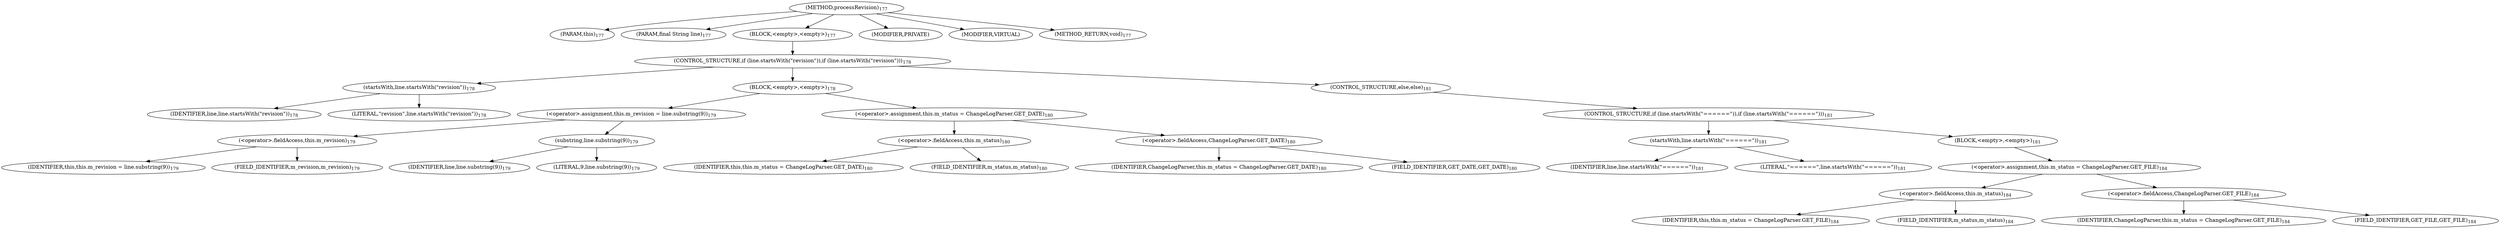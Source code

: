 digraph "processRevision" {  
"275" [label = <(METHOD,processRevision)<SUB>177</SUB>> ]
"276" [label = <(PARAM,this)<SUB>177</SUB>> ]
"277" [label = <(PARAM,final String line)<SUB>177</SUB>> ]
"278" [label = <(BLOCK,&lt;empty&gt;,&lt;empty&gt;)<SUB>177</SUB>> ]
"279" [label = <(CONTROL_STRUCTURE,if (line.startsWith(&quot;revision&quot;)),if (line.startsWith(&quot;revision&quot;)))<SUB>178</SUB>> ]
"280" [label = <(startsWith,line.startsWith(&quot;revision&quot;))<SUB>178</SUB>> ]
"281" [label = <(IDENTIFIER,line,line.startsWith(&quot;revision&quot;))<SUB>178</SUB>> ]
"282" [label = <(LITERAL,&quot;revision&quot;,line.startsWith(&quot;revision&quot;))<SUB>178</SUB>> ]
"283" [label = <(BLOCK,&lt;empty&gt;,&lt;empty&gt;)<SUB>178</SUB>> ]
"284" [label = <(&lt;operator&gt;.assignment,this.m_revision = line.substring(9))<SUB>179</SUB>> ]
"285" [label = <(&lt;operator&gt;.fieldAccess,this.m_revision)<SUB>179</SUB>> ]
"286" [label = <(IDENTIFIER,this,this.m_revision = line.substring(9))<SUB>179</SUB>> ]
"287" [label = <(FIELD_IDENTIFIER,m_revision,m_revision)<SUB>179</SUB>> ]
"288" [label = <(substring,line.substring(9))<SUB>179</SUB>> ]
"289" [label = <(IDENTIFIER,line,line.substring(9))<SUB>179</SUB>> ]
"290" [label = <(LITERAL,9,line.substring(9))<SUB>179</SUB>> ]
"291" [label = <(&lt;operator&gt;.assignment,this.m_status = ChangeLogParser.GET_DATE)<SUB>180</SUB>> ]
"292" [label = <(&lt;operator&gt;.fieldAccess,this.m_status)<SUB>180</SUB>> ]
"293" [label = <(IDENTIFIER,this,this.m_status = ChangeLogParser.GET_DATE)<SUB>180</SUB>> ]
"294" [label = <(FIELD_IDENTIFIER,m_status,m_status)<SUB>180</SUB>> ]
"295" [label = <(&lt;operator&gt;.fieldAccess,ChangeLogParser.GET_DATE)<SUB>180</SUB>> ]
"296" [label = <(IDENTIFIER,ChangeLogParser,this.m_status = ChangeLogParser.GET_DATE)<SUB>180</SUB>> ]
"297" [label = <(FIELD_IDENTIFIER,GET_DATE,GET_DATE)<SUB>180</SUB>> ]
"298" [label = <(CONTROL_STRUCTURE,else,else)<SUB>181</SUB>> ]
"299" [label = <(CONTROL_STRUCTURE,if (line.startsWith(&quot;======&quot;)),if (line.startsWith(&quot;======&quot;)))<SUB>181</SUB>> ]
"300" [label = <(startsWith,line.startsWith(&quot;======&quot;))<SUB>181</SUB>> ]
"301" [label = <(IDENTIFIER,line,line.startsWith(&quot;======&quot;))<SUB>181</SUB>> ]
"302" [label = <(LITERAL,&quot;======&quot;,line.startsWith(&quot;======&quot;))<SUB>181</SUB>> ]
"303" [label = <(BLOCK,&lt;empty&gt;,&lt;empty&gt;)<SUB>181</SUB>> ]
"304" [label = <(&lt;operator&gt;.assignment,this.m_status = ChangeLogParser.GET_FILE)<SUB>184</SUB>> ]
"305" [label = <(&lt;operator&gt;.fieldAccess,this.m_status)<SUB>184</SUB>> ]
"306" [label = <(IDENTIFIER,this,this.m_status = ChangeLogParser.GET_FILE)<SUB>184</SUB>> ]
"307" [label = <(FIELD_IDENTIFIER,m_status,m_status)<SUB>184</SUB>> ]
"308" [label = <(&lt;operator&gt;.fieldAccess,ChangeLogParser.GET_FILE)<SUB>184</SUB>> ]
"309" [label = <(IDENTIFIER,ChangeLogParser,this.m_status = ChangeLogParser.GET_FILE)<SUB>184</SUB>> ]
"310" [label = <(FIELD_IDENTIFIER,GET_FILE,GET_FILE)<SUB>184</SUB>> ]
"311" [label = <(MODIFIER,PRIVATE)> ]
"312" [label = <(MODIFIER,VIRTUAL)> ]
"313" [label = <(METHOD_RETURN,void)<SUB>177</SUB>> ]
  "275" -> "276" 
  "275" -> "277" 
  "275" -> "278" 
  "275" -> "311" 
  "275" -> "312" 
  "275" -> "313" 
  "278" -> "279" 
  "279" -> "280" 
  "279" -> "283" 
  "279" -> "298" 
  "280" -> "281" 
  "280" -> "282" 
  "283" -> "284" 
  "283" -> "291" 
  "284" -> "285" 
  "284" -> "288" 
  "285" -> "286" 
  "285" -> "287" 
  "288" -> "289" 
  "288" -> "290" 
  "291" -> "292" 
  "291" -> "295" 
  "292" -> "293" 
  "292" -> "294" 
  "295" -> "296" 
  "295" -> "297" 
  "298" -> "299" 
  "299" -> "300" 
  "299" -> "303" 
  "300" -> "301" 
  "300" -> "302" 
  "303" -> "304" 
  "304" -> "305" 
  "304" -> "308" 
  "305" -> "306" 
  "305" -> "307" 
  "308" -> "309" 
  "308" -> "310" 
}
